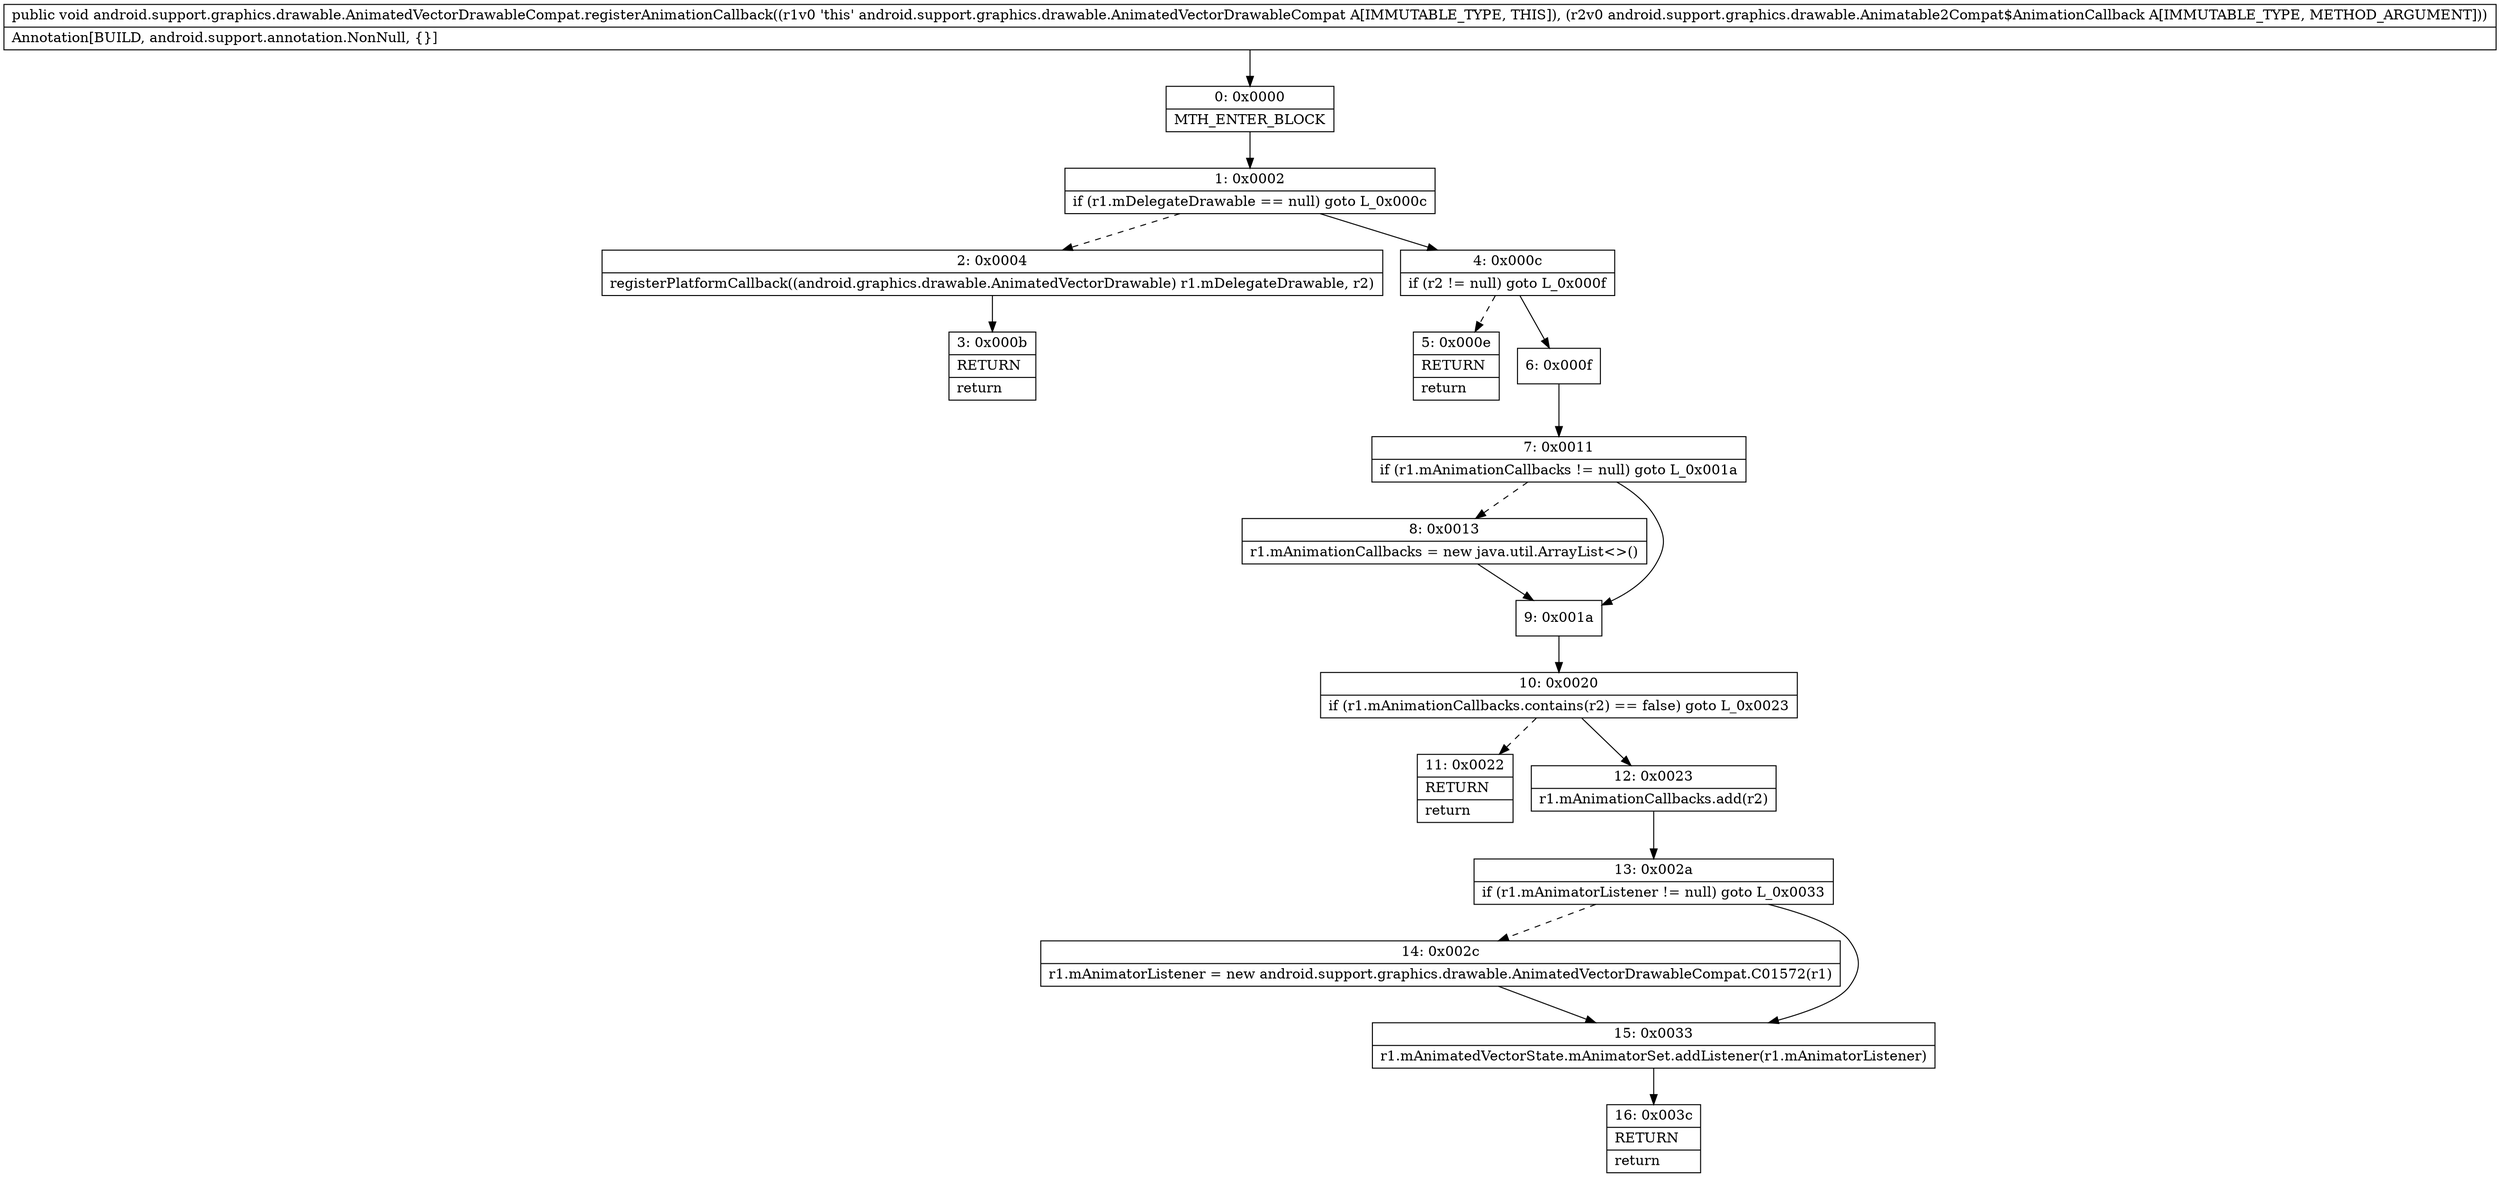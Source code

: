 digraph "CFG forandroid.support.graphics.drawable.AnimatedVectorDrawableCompat.registerAnimationCallback(Landroid\/support\/graphics\/drawable\/Animatable2Compat$AnimationCallback;)V" {
Node_0 [shape=record,label="{0\:\ 0x0000|MTH_ENTER_BLOCK\l}"];
Node_1 [shape=record,label="{1\:\ 0x0002|if (r1.mDelegateDrawable == null) goto L_0x000c\l}"];
Node_2 [shape=record,label="{2\:\ 0x0004|registerPlatformCallback((android.graphics.drawable.AnimatedVectorDrawable) r1.mDelegateDrawable, r2)\l}"];
Node_3 [shape=record,label="{3\:\ 0x000b|RETURN\l|return\l}"];
Node_4 [shape=record,label="{4\:\ 0x000c|if (r2 != null) goto L_0x000f\l}"];
Node_5 [shape=record,label="{5\:\ 0x000e|RETURN\l|return\l}"];
Node_6 [shape=record,label="{6\:\ 0x000f}"];
Node_7 [shape=record,label="{7\:\ 0x0011|if (r1.mAnimationCallbacks != null) goto L_0x001a\l}"];
Node_8 [shape=record,label="{8\:\ 0x0013|r1.mAnimationCallbacks = new java.util.ArrayList\<\>()\l}"];
Node_9 [shape=record,label="{9\:\ 0x001a}"];
Node_10 [shape=record,label="{10\:\ 0x0020|if (r1.mAnimationCallbacks.contains(r2) == false) goto L_0x0023\l}"];
Node_11 [shape=record,label="{11\:\ 0x0022|RETURN\l|return\l}"];
Node_12 [shape=record,label="{12\:\ 0x0023|r1.mAnimationCallbacks.add(r2)\l}"];
Node_13 [shape=record,label="{13\:\ 0x002a|if (r1.mAnimatorListener != null) goto L_0x0033\l}"];
Node_14 [shape=record,label="{14\:\ 0x002c|r1.mAnimatorListener = new android.support.graphics.drawable.AnimatedVectorDrawableCompat.C01572(r1)\l}"];
Node_15 [shape=record,label="{15\:\ 0x0033|r1.mAnimatedVectorState.mAnimatorSet.addListener(r1.mAnimatorListener)\l}"];
Node_16 [shape=record,label="{16\:\ 0x003c|RETURN\l|return\l}"];
MethodNode[shape=record,label="{public void android.support.graphics.drawable.AnimatedVectorDrawableCompat.registerAnimationCallback((r1v0 'this' android.support.graphics.drawable.AnimatedVectorDrawableCompat A[IMMUTABLE_TYPE, THIS]), (r2v0 android.support.graphics.drawable.Animatable2Compat$AnimationCallback A[IMMUTABLE_TYPE, METHOD_ARGUMENT]))  | Annotation[BUILD, android.support.annotation.NonNull, \{\}]\l}"];
MethodNode -> Node_0;
Node_0 -> Node_1;
Node_1 -> Node_2[style=dashed];
Node_1 -> Node_4;
Node_2 -> Node_3;
Node_4 -> Node_5[style=dashed];
Node_4 -> Node_6;
Node_6 -> Node_7;
Node_7 -> Node_8[style=dashed];
Node_7 -> Node_9;
Node_8 -> Node_9;
Node_9 -> Node_10;
Node_10 -> Node_11[style=dashed];
Node_10 -> Node_12;
Node_12 -> Node_13;
Node_13 -> Node_14[style=dashed];
Node_13 -> Node_15;
Node_14 -> Node_15;
Node_15 -> Node_16;
}

